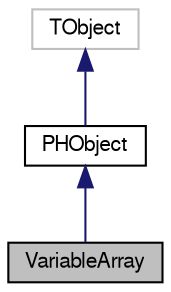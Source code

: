 digraph "VariableArray"
{
  bgcolor="transparent";
  edge [fontname="FreeSans",fontsize="10",labelfontname="FreeSans",labelfontsize="10"];
  node [fontname="FreeSans",fontsize="10",shape=record];
  Node1 [label="VariableArray",height=0.2,width=0.4,color="black", fillcolor="grey75", style="filled" fontcolor="black"];
  Node2 -> Node1 [dir="back",color="midnightblue",fontsize="10",style="solid",fontname="FreeSans"];
  Node2 [label="PHObject",height=0.2,width=0.4,color="black",URL="$d9/d24/classPHObject.html"];
  Node3 -> Node2 [dir="back",color="midnightblue",fontsize="10",style="solid",fontname="FreeSans"];
  Node3 [label="TObject",height=0.2,width=0.4,color="grey75"];
}
